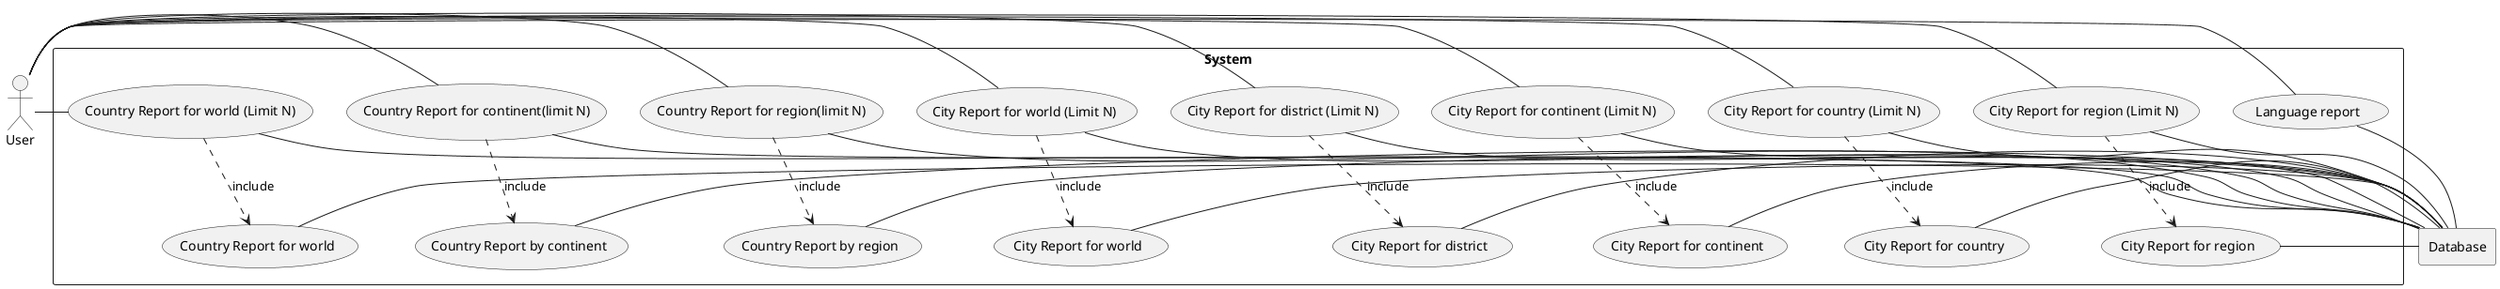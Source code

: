 @startuml

actor U as "User"

rectangle Database

rectangle "System" {
    usecase UC1 as "Country Report for world"
    usecase UC2 as "Country Report for world (Limit N)"
    usecase UC3 as "Country Report by continent"
    usecase UC4 as "Country Report for continent(limit N)"
    usecase UC5 as "Country Report by region"
    usecase UC6 as "Country Report for region(limit N)"
    usecase UC7 as "Language report"
    usecase UC8 as "City Report for world"
    usecase UC9 as "City Report for world (Limit N)"
    usecase UC10 as "City Report for continent"
    usecase UC11 as "City Report for continent (Limit N)"
    usecase UC12 as "City Report for country"
    usecase UC13 as "City Report for country (Limit N)"
    usecase UC14 as "City Report for region"
    usecase UC15 as "City Report for region (Limit N)"
    usecase UC16 as "City Report for district"
    usecase UC17 as "City Report for district (Limit N)"

    U - UC2
    U - UC4
    U - UC6
    U - UC7
    U - UC9
    U - UC11
    U - UC13
    U - UC15
    U - UC17

    UC2 ..> UC1 : include
    UC4 ..> UC3 : include
    UC6 ..> UC5 : include
    UC9 ..> UC8 : include
    UC11 ..> UC10 : include
    UC13 ..> UC12 : include
    UC15 ..> UC14 : include
    UC17 ..> UC16 : include

    UC1 - Database
    UC2 - Database
    UC3 - Database
    UC4 - Database
    UC5 - Database
    UC6 - Database
    UC7 - Database
    UC8 - Database
    UC9 - Database
    UC10 - Database
    UC11 - Database
    UC12 - Database
    UC13 - Database
    UC14 - Database
    UC15 - Database
    UC16 - Database
    UC17 - Database
}

@enduml
